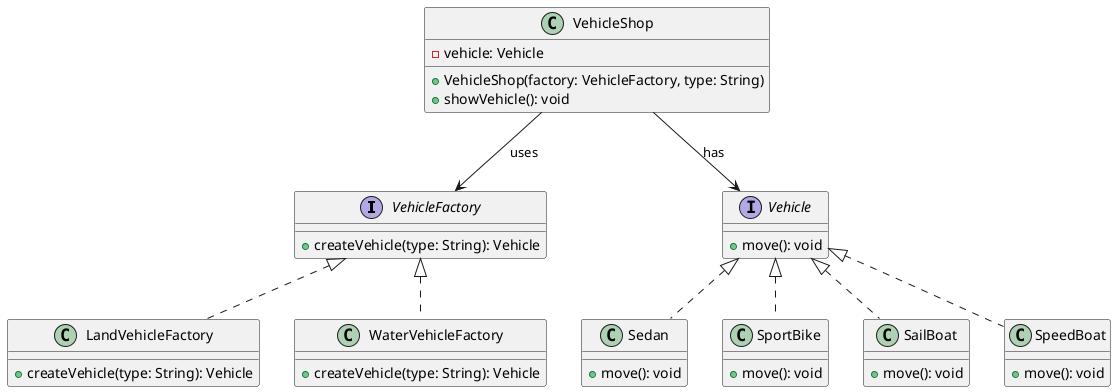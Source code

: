 @startuml
' Diagrama de clases Abstract Factory - Vehículos

interface VehicleFactory {
    +createVehicle(type: String): Vehicle
}

class LandVehicleFactory {
    +createVehicle(type: String): Vehicle
}

class WaterVehicleFactory {
    +createVehicle(type: String): Vehicle
}

interface Vehicle {
    +move(): void
}

class Sedan {
    +move(): void
}

class SportBike {
    +move(): void
}

class SailBoat {
    +move(): void
}

class SpeedBoat {
    +move(): void
}

class VehicleShop {
    -vehicle: Vehicle
    +VehicleShop(factory: VehicleFactory, type: String)
    +showVehicle(): void
}

' Relaciones
VehicleFactory <|.. LandVehicleFactory
VehicleFactory <|.. WaterVehicleFactory

Vehicle <|.. Sedan
Vehicle <|.. SportBike
Vehicle <|.. SailBoat
Vehicle <|.. SpeedBoat

VehicleShop --> VehicleFactory : uses
VehicleShop --> Vehicle : has

@enduml
